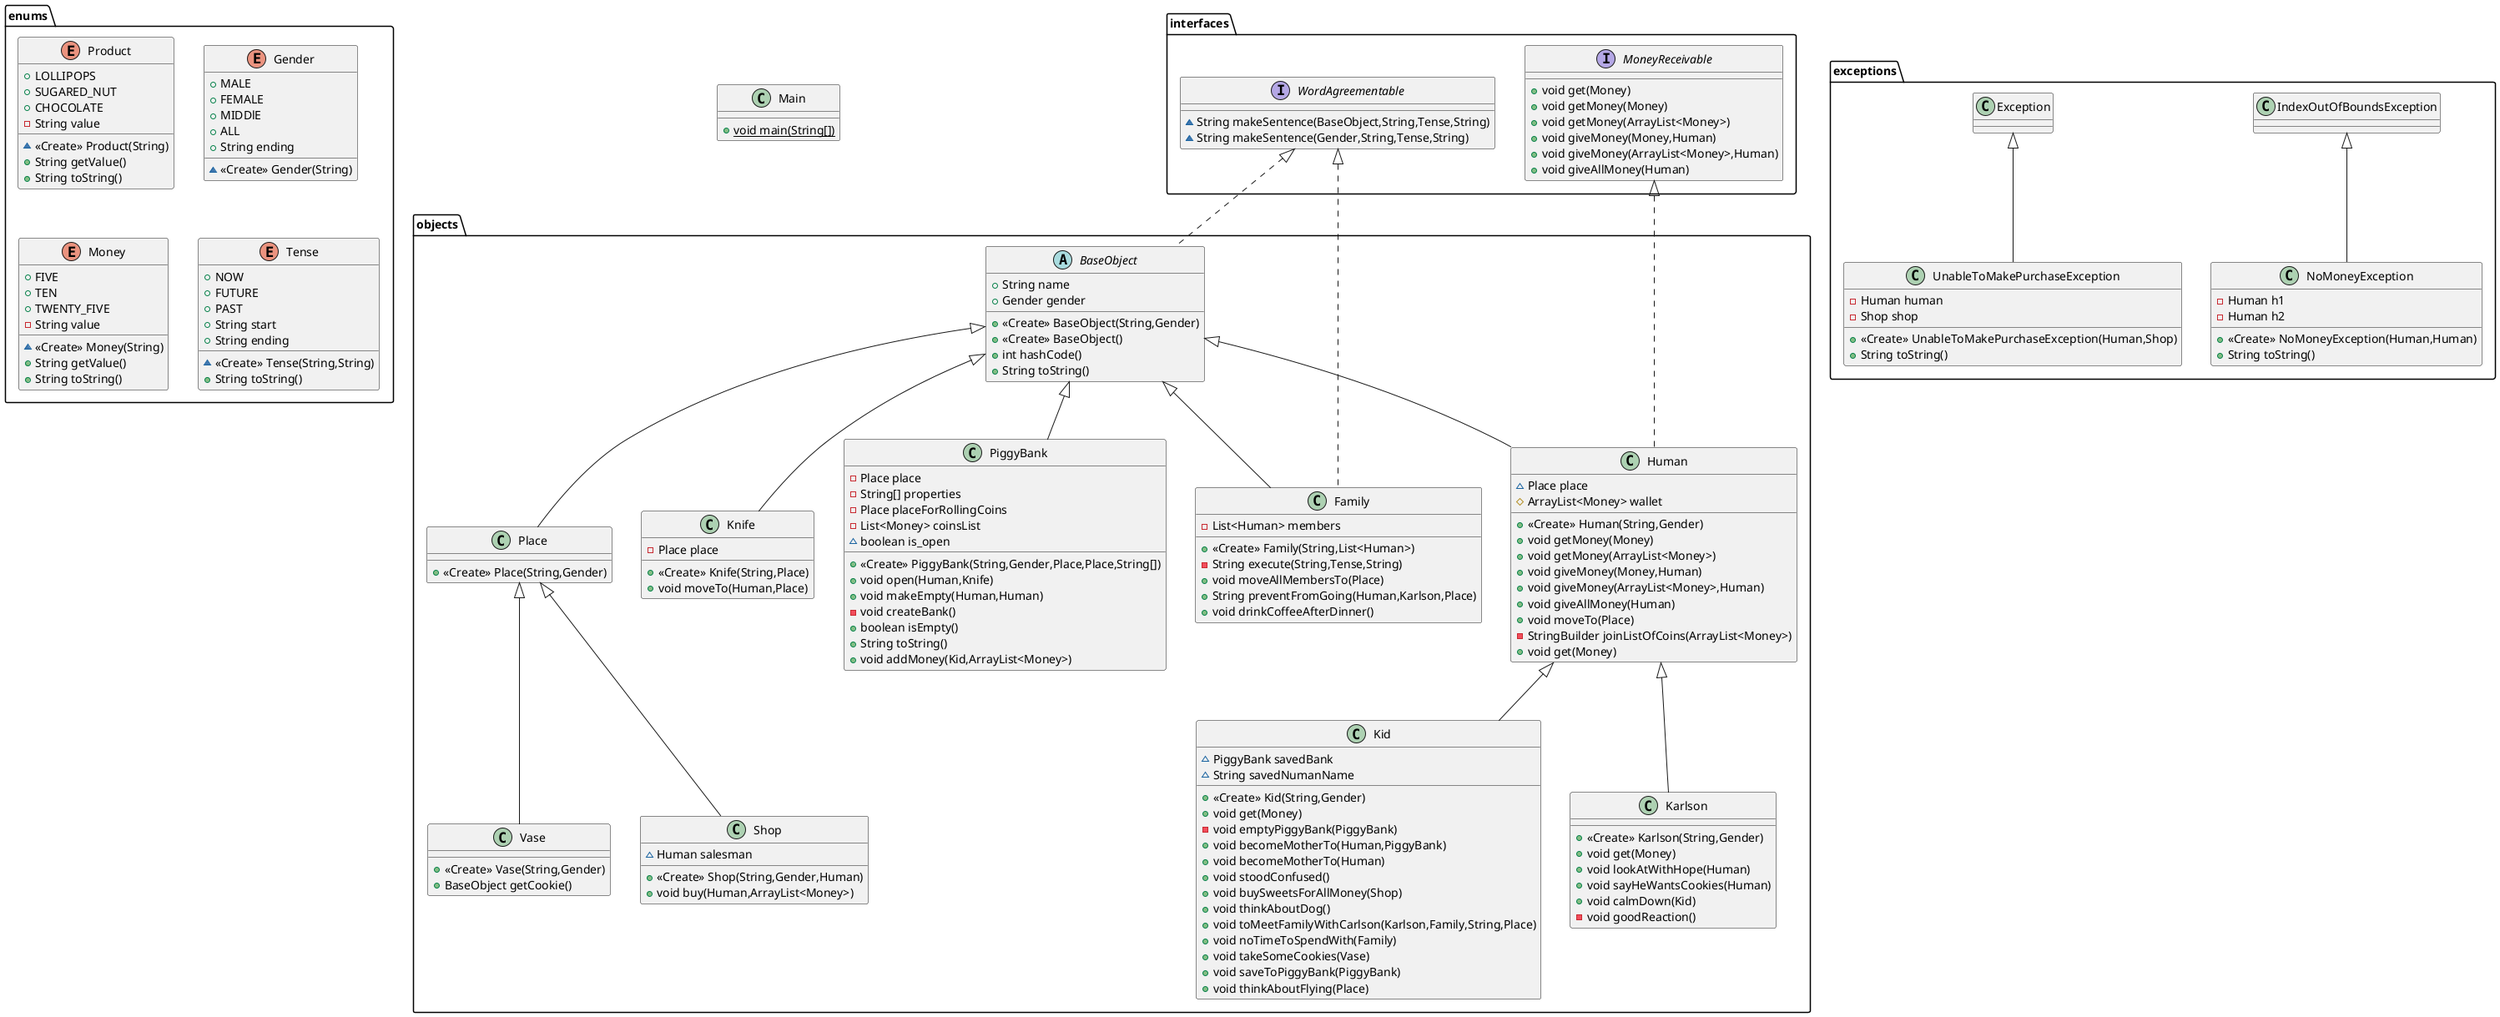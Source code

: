 @startuml
enum enums.Product {
+  LOLLIPOPS
+  SUGARED_NUT
+  CHOCOLATE
- String value
~ <<Create>> Product(String)
+ String getValue()
+ String toString()
}
enum enums.Gender {
+  MALE
+  FEMALE
+  MIDDlE
+  ALL
+ String ending
~ <<Create>> Gender(String)
}
interface interfaces.WordAgreementable {
~ String makeSentence(BaseObject,String,Tense,String)
~ String makeSentence(Gender,String,Tense,String)
}
class Main {
+ {static} void main(String[])
}
interface interfaces.MoneyReceivable {
+ void get(Money)
+ void getMoney(Money)
+ void getMoney(ArrayList<Money>)
+ void giveMoney(Money,Human)
+ void giveMoney(ArrayList<Money>,Human)
+ void giveAllMoney(Human)
}
class objects.Knife {
- Place place
+ <<Create>> Knife(String,Place)
+ void moveTo(Human,Place)
}
class objects.Kid {
~ PiggyBank savedBank
~ String savedNumanName
+ <<Create>> Kid(String,Gender)
+ void get(Money)
- void emptyPiggyBank(PiggyBank)
+ void becomeMotherTo(Human,PiggyBank)
+ void becomeMotherTo(Human)
+ void stoodConfused()
+ void buySweetsForAllMoney(Shop)
+ void thinkAboutDog()
+ void toMeetFamilyWithCarlson(Karlson,Family,String,Place)
+ void noTimeToSpendWith(Family)
+ void takeSomeCookies(Vase)
+ void saveToPiggyBank(PiggyBank)
+ void thinkAboutFlying(Place)
}
class objects.PiggyBank {
- Place place
- String[] properties
- Place placeForRollingCoins
- List<Money> coinsList
~ boolean is_open
+ <<Create>> PiggyBank(String,Gender,Place,Place,String[])
+ void open(Human,Knife)
+ void makeEmpty(Human,Human)
- void createBank()
+ boolean isEmpty()
+ String toString()
+ void addMoney(Kid,ArrayList<Money>)
}
enum enums.Money {
+  FIVE
+  TEN
+  TWENTY_FIVE
- String value
~ <<Create>> Money(String)
+ String getValue()
+ String toString()
}
class objects.Vase {
+ <<Create>> Vase(String,Gender)
+ BaseObject getCookie()
}
class objects.Shop {
~ Human salesman
+ <<Create>> Shop(String,Gender,Human)
+ void buy(Human,ArrayList<Money>)
}
enum enums.Tense {
+  NOW
+  FUTURE
+  PAST
+ String start
+ String ending
~ <<Create>> Tense(String,String)
+ String toString()
}
abstract class objects.BaseObject {
+ String name
+ Gender gender
+ <<Create>> BaseObject(String,Gender)
+ <<Create>> BaseObject()
+ int hashCode()
+ String toString()
}
class objects.Place {
+ <<Create>> Place(String,Gender)
}
class objects.Karlson {
+ <<Create>> Karlson(String,Gender)
+ void get(Money)
+ void lookAtWithHope(Human)
+ void sayHeWantsCookies(Human)
+ void calmDown(Kid)
- void goodReaction()
}
class objects.Family {
- List<Human> members
+ <<Create>> Family(String,List<Human>)
- String execute(String,Tense,String)
+ void moveAllMembersTo(Place)
+ String preventFromGoing(Human,Karlson,Place)
+ void drinkCoffeeAfterDinner()
}
class exceptions.NoMoneyException {
- Human h1
- Human h2
+ <<Create>> NoMoneyException(Human,Human)
+ String toString()
}
class objects.Human {
~ Place place
# ArrayList<Money> wallet
+ <<Create>> Human(String,Gender)
+ void getMoney(Money)
+ void getMoney(ArrayList<Money>)
+ void giveMoney(Money,Human)
+ void giveMoney(ArrayList<Money>,Human)
+ void giveAllMoney(Human)
+ void moveTo(Place)
- StringBuilder joinListOfCoins(ArrayList<Money>)
+ void get(Money)
}
class exceptions.UnableToMakePurchaseException {
- Human human
- Shop shop
+ <<Create>> UnableToMakePurchaseException(Human,Shop)
+ String toString()
}


objects.BaseObject <|-- objects.Knife
objects.Human <|-- objects.Kid
objects.BaseObject <|-- objects.PiggyBank
objects.Place <|-- objects.Vase
objects.Place <|-- objects.Shop
interfaces.WordAgreementable <|.. objects.BaseObject
objects.BaseObject <|-- objects.Place
objects.Human <|-- objects.Karlson
interfaces.WordAgreementable <|.. objects.Family
objects.BaseObject <|-- objects.Family
exceptions.IndexOutOfBoundsException <|-- exceptions.NoMoneyException
interfaces.MoneyReceivable <|.. objects.Human
objects.BaseObject <|-- objects.Human
exceptions.Exception <|-- exceptions.UnableToMakePurchaseException
@enduml